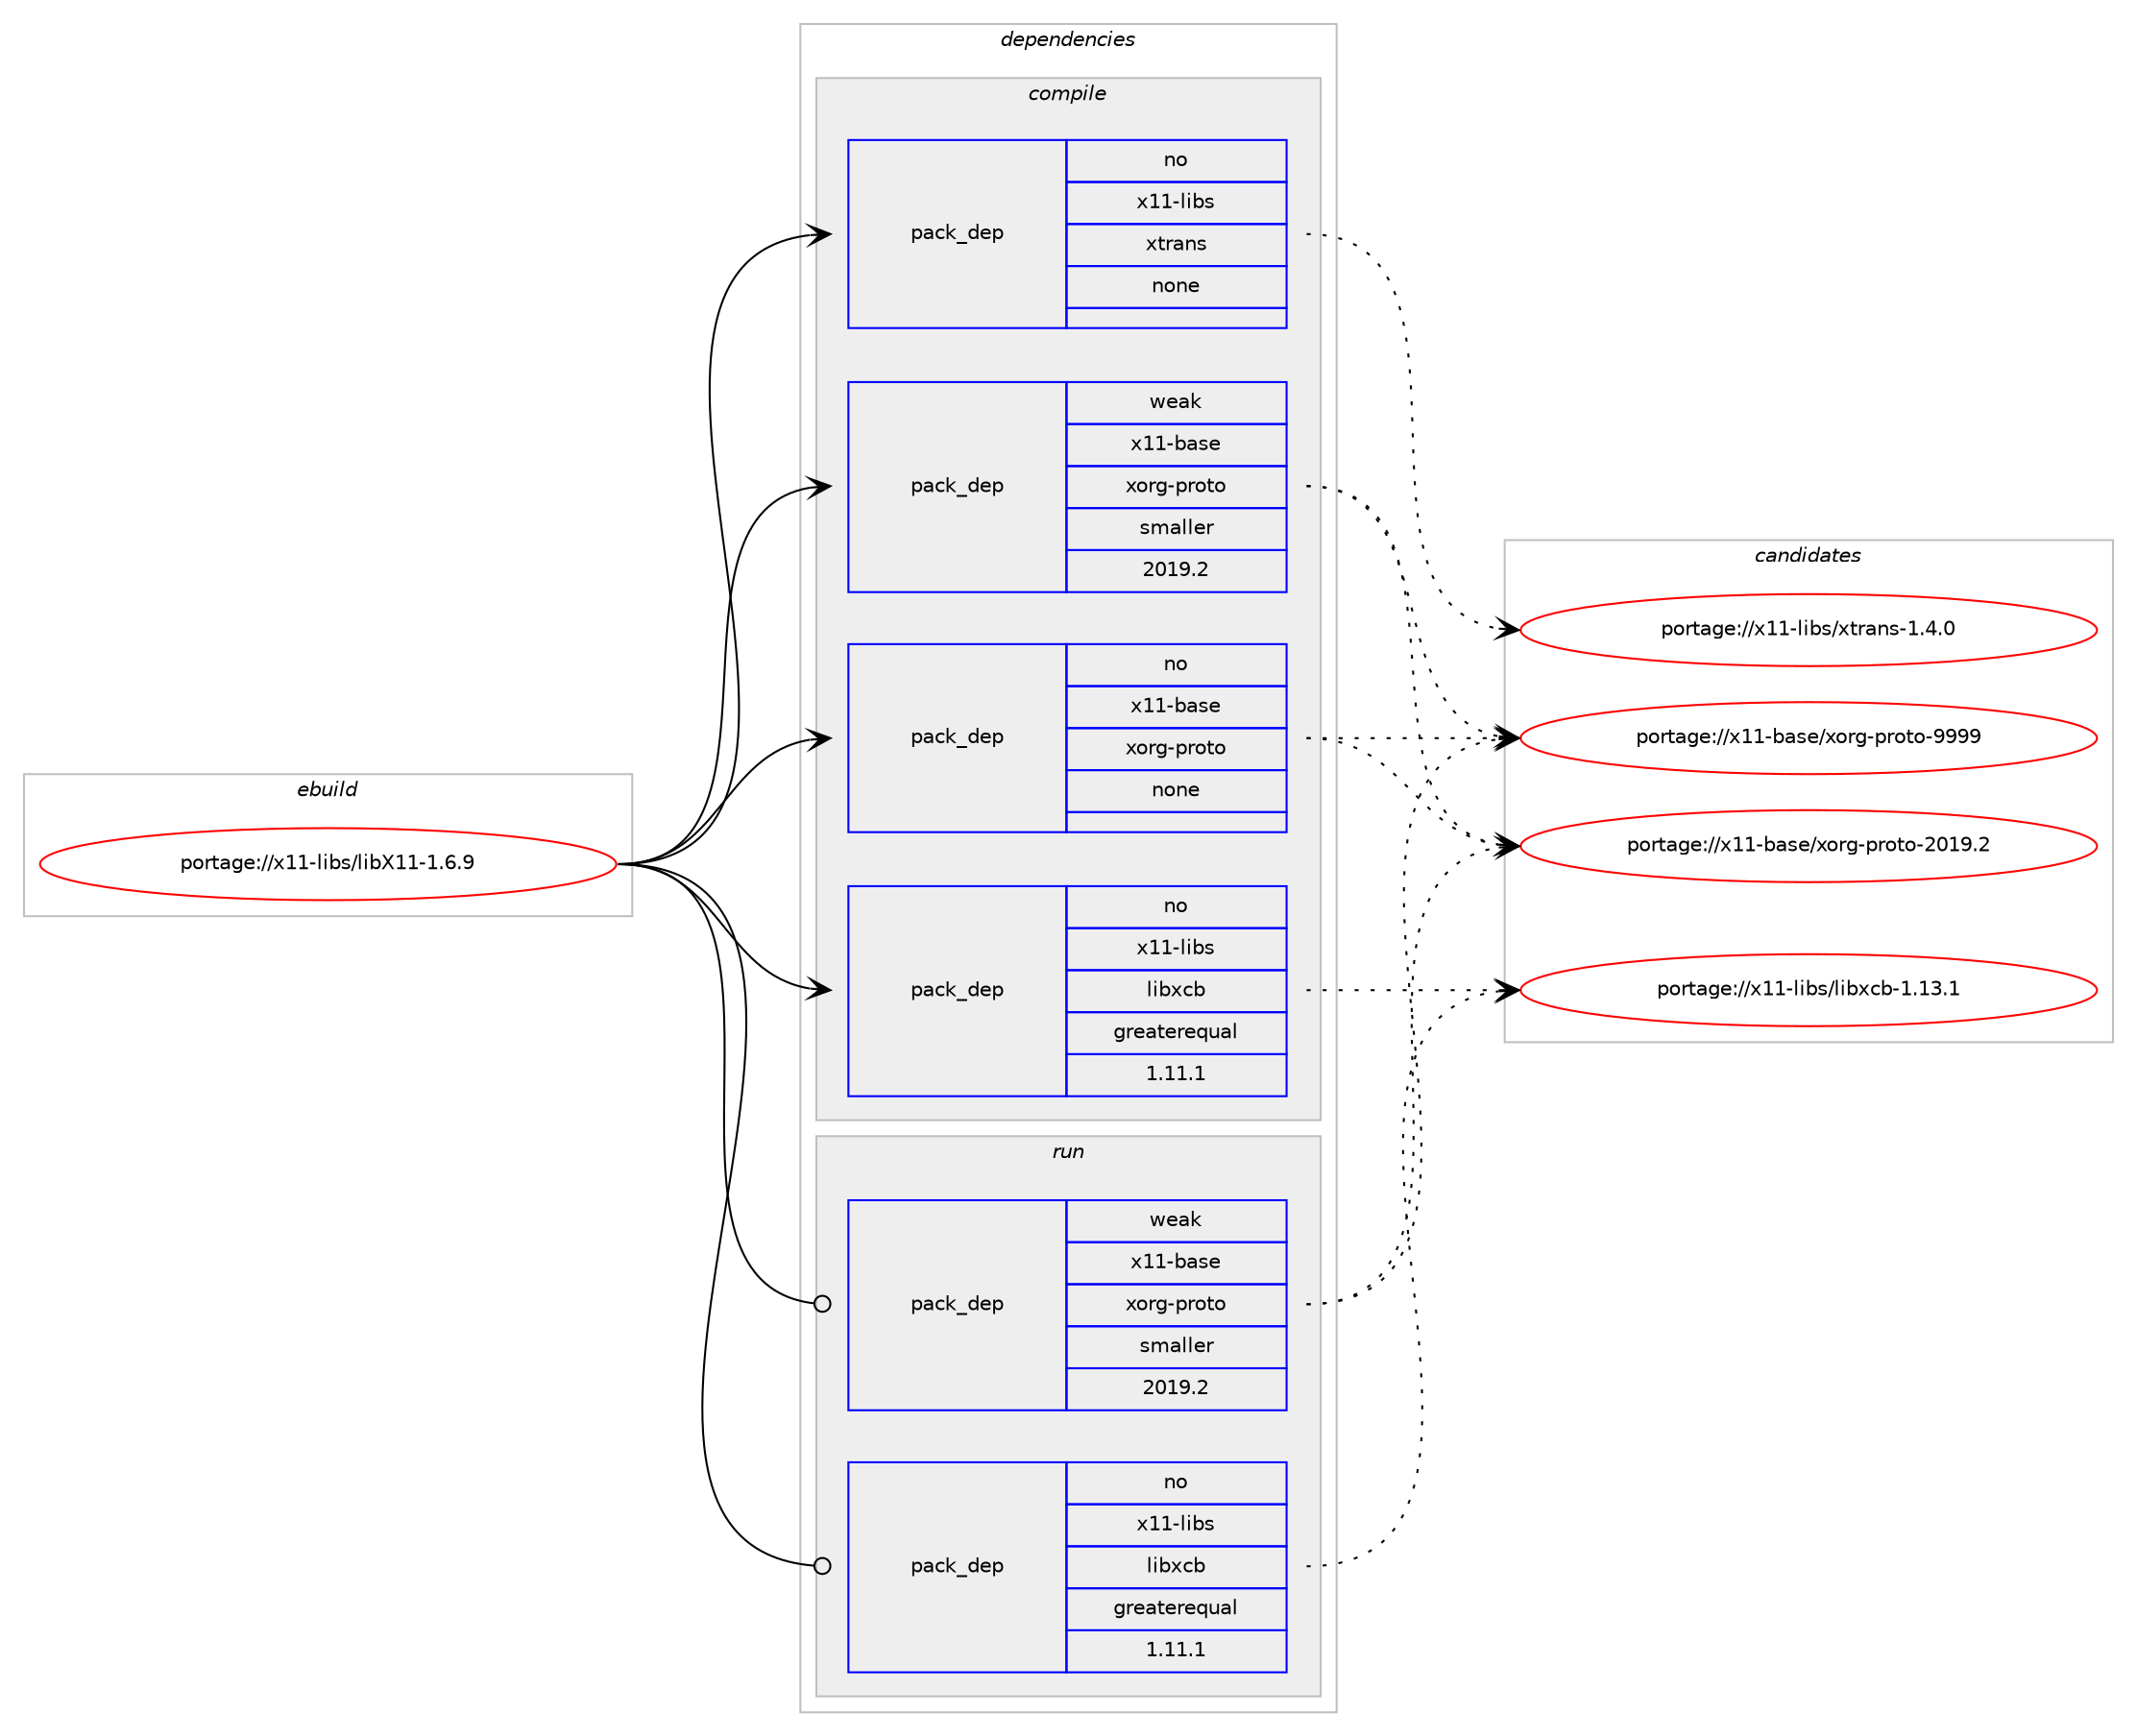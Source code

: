 digraph prolog {

# *************
# Graph options
# *************

newrank=true;
concentrate=true;
compound=true;
graph [rankdir=LR,fontname=Helvetica,fontsize=10,ranksep=1.5];#, ranksep=2.5, nodesep=0.2];
edge  [arrowhead=vee];
node  [fontname=Helvetica,fontsize=10];

# **********
# The ebuild
# **********

subgraph cluster_leftcol {
color=gray;
rank=same;
label=<<i>ebuild</i>>;
id [label="portage://x11-libs/libX11-1.6.9", color=red, width=4, href="../x11-libs/libX11-1.6.9.svg"];
}

# ****************
# The dependencies
# ****************

subgraph cluster_midcol {
color=gray;
label=<<i>dependencies</i>>;
subgraph cluster_compile {
fillcolor="#eeeeee";
style=filled;
label=<<i>compile</i>>;
subgraph pack12528 {
dependency14773 [label=<<TABLE BORDER="0" CELLBORDER="1" CELLSPACING="0" CELLPADDING="4" WIDTH="220"><TR><TD ROWSPAN="6" CELLPADDING="30">pack_dep</TD></TR><TR><TD WIDTH="110">no</TD></TR><TR><TD>x11-base</TD></TR><TR><TD>xorg-proto</TD></TR><TR><TD>none</TD></TR><TR><TD></TD></TR></TABLE>>, shape=none, color=blue];
}
id:e -> dependency14773:w [weight=20,style="solid",arrowhead="vee"];
subgraph pack12529 {
dependency14774 [label=<<TABLE BORDER="0" CELLBORDER="1" CELLSPACING="0" CELLPADDING="4" WIDTH="220"><TR><TD ROWSPAN="6" CELLPADDING="30">pack_dep</TD></TR><TR><TD WIDTH="110">no</TD></TR><TR><TD>x11-libs</TD></TR><TR><TD>libxcb</TD></TR><TR><TD>greaterequal</TD></TR><TR><TD>1.11.1</TD></TR></TABLE>>, shape=none, color=blue];
}
id:e -> dependency14774:w [weight=20,style="solid",arrowhead="vee"];
subgraph pack12530 {
dependency14775 [label=<<TABLE BORDER="0" CELLBORDER="1" CELLSPACING="0" CELLPADDING="4" WIDTH="220"><TR><TD ROWSPAN="6" CELLPADDING="30">pack_dep</TD></TR><TR><TD WIDTH="110">no</TD></TR><TR><TD>x11-libs</TD></TR><TR><TD>xtrans</TD></TR><TR><TD>none</TD></TR><TR><TD></TD></TR></TABLE>>, shape=none, color=blue];
}
id:e -> dependency14775:w [weight=20,style="solid",arrowhead="vee"];
subgraph pack12531 {
dependency14776 [label=<<TABLE BORDER="0" CELLBORDER="1" CELLSPACING="0" CELLPADDING="4" WIDTH="220"><TR><TD ROWSPAN="6" CELLPADDING="30">pack_dep</TD></TR><TR><TD WIDTH="110">weak</TD></TR><TR><TD>x11-base</TD></TR><TR><TD>xorg-proto</TD></TR><TR><TD>smaller</TD></TR><TR><TD>2019.2</TD></TR></TABLE>>, shape=none, color=blue];
}
id:e -> dependency14776:w [weight=20,style="solid",arrowhead="vee"];
}
subgraph cluster_compileandrun {
fillcolor="#eeeeee";
style=filled;
label=<<i>compile and run</i>>;
}
subgraph cluster_run {
fillcolor="#eeeeee";
style=filled;
label=<<i>run</i>>;
subgraph pack12532 {
dependency14777 [label=<<TABLE BORDER="0" CELLBORDER="1" CELLSPACING="0" CELLPADDING="4" WIDTH="220"><TR><TD ROWSPAN="6" CELLPADDING="30">pack_dep</TD></TR><TR><TD WIDTH="110">no</TD></TR><TR><TD>x11-libs</TD></TR><TR><TD>libxcb</TD></TR><TR><TD>greaterequal</TD></TR><TR><TD>1.11.1</TD></TR></TABLE>>, shape=none, color=blue];
}
id:e -> dependency14777:w [weight=20,style="solid",arrowhead="odot"];
subgraph pack12533 {
dependency14778 [label=<<TABLE BORDER="0" CELLBORDER="1" CELLSPACING="0" CELLPADDING="4" WIDTH="220"><TR><TD ROWSPAN="6" CELLPADDING="30">pack_dep</TD></TR><TR><TD WIDTH="110">weak</TD></TR><TR><TD>x11-base</TD></TR><TR><TD>xorg-proto</TD></TR><TR><TD>smaller</TD></TR><TR><TD>2019.2</TD></TR></TABLE>>, shape=none, color=blue];
}
id:e -> dependency14778:w [weight=20,style="solid",arrowhead="odot"];
}
}

# **************
# The candidates
# **************

subgraph cluster_choices {
rank=same;
color=gray;
label=<<i>candidates</i>>;

subgraph choice12528 {
color=black;
nodesep=1;
choice120494945989711510147120111114103451121141111161114557575757 [label="portage://x11-base/xorg-proto-9999", color=red, width=4,href="../x11-base/xorg-proto-9999.svg"];
choice1204949459897115101471201111141034511211411111611145504849574650 [label="portage://x11-base/xorg-proto-2019.2", color=red, width=4,href="../x11-base/xorg-proto-2019.2.svg"];
dependency14773:e -> choice120494945989711510147120111114103451121141111161114557575757:w [style=dotted,weight="100"];
dependency14773:e -> choice1204949459897115101471201111141034511211411111611145504849574650:w [style=dotted,weight="100"];
}
subgraph choice12529 {
color=black;
nodesep=1;
choice120494945108105981154710810598120999845494649514649 [label="portage://x11-libs/libxcb-1.13.1", color=red, width=4,href="../x11-libs/libxcb-1.13.1.svg"];
dependency14774:e -> choice120494945108105981154710810598120999845494649514649:w [style=dotted,weight="100"];
}
subgraph choice12530 {
color=black;
nodesep=1;
choice120494945108105981154712011611497110115454946524648 [label="portage://x11-libs/xtrans-1.4.0", color=red, width=4,href="../x11-libs/xtrans-1.4.0.svg"];
dependency14775:e -> choice120494945108105981154712011611497110115454946524648:w [style=dotted,weight="100"];
}
subgraph choice12531 {
color=black;
nodesep=1;
choice120494945989711510147120111114103451121141111161114557575757 [label="portage://x11-base/xorg-proto-9999", color=red, width=4,href="../x11-base/xorg-proto-9999.svg"];
choice1204949459897115101471201111141034511211411111611145504849574650 [label="portage://x11-base/xorg-proto-2019.2", color=red, width=4,href="../x11-base/xorg-proto-2019.2.svg"];
dependency14776:e -> choice120494945989711510147120111114103451121141111161114557575757:w [style=dotted,weight="100"];
dependency14776:e -> choice1204949459897115101471201111141034511211411111611145504849574650:w [style=dotted,weight="100"];
}
subgraph choice12532 {
color=black;
nodesep=1;
choice120494945108105981154710810598120999845494649514649 [label="portage://x11-libs/libxcb-1.13.1", color=red, width=4,href="../x11-libs/libxcb-1.13.1.svg"];
dependency14777:e -> choice120494945108105981154710810598120999845494649514649:w [style=dotted,weight="100"];
}
subgraph choice12533 {
color=black;
nodesep=1;
choice120494945989711510147120111114103451121141111161114557575757 [label="portage://x11-base/xorg-proto-9999", color=red, width=4,href="../x11-base/xorg-proto-9999.svg"];
choice1204949459897115101471201111141034511211411111611145504849574650 [label="portage://x11-base/xorg-proto-2019.2", color=red, width=4,href="../x11-base/xorg-proto-2019.2.svg"];
dependency14778:e -> choice120494945989711510147120111114103451121141111161114557575757:w [style=dotted,weight="100"];
dependency14778:e -> choice1204949459897115101471201111141034511211411111611145504849574650:w [style=dotted,weight="100"];
}
}

}
